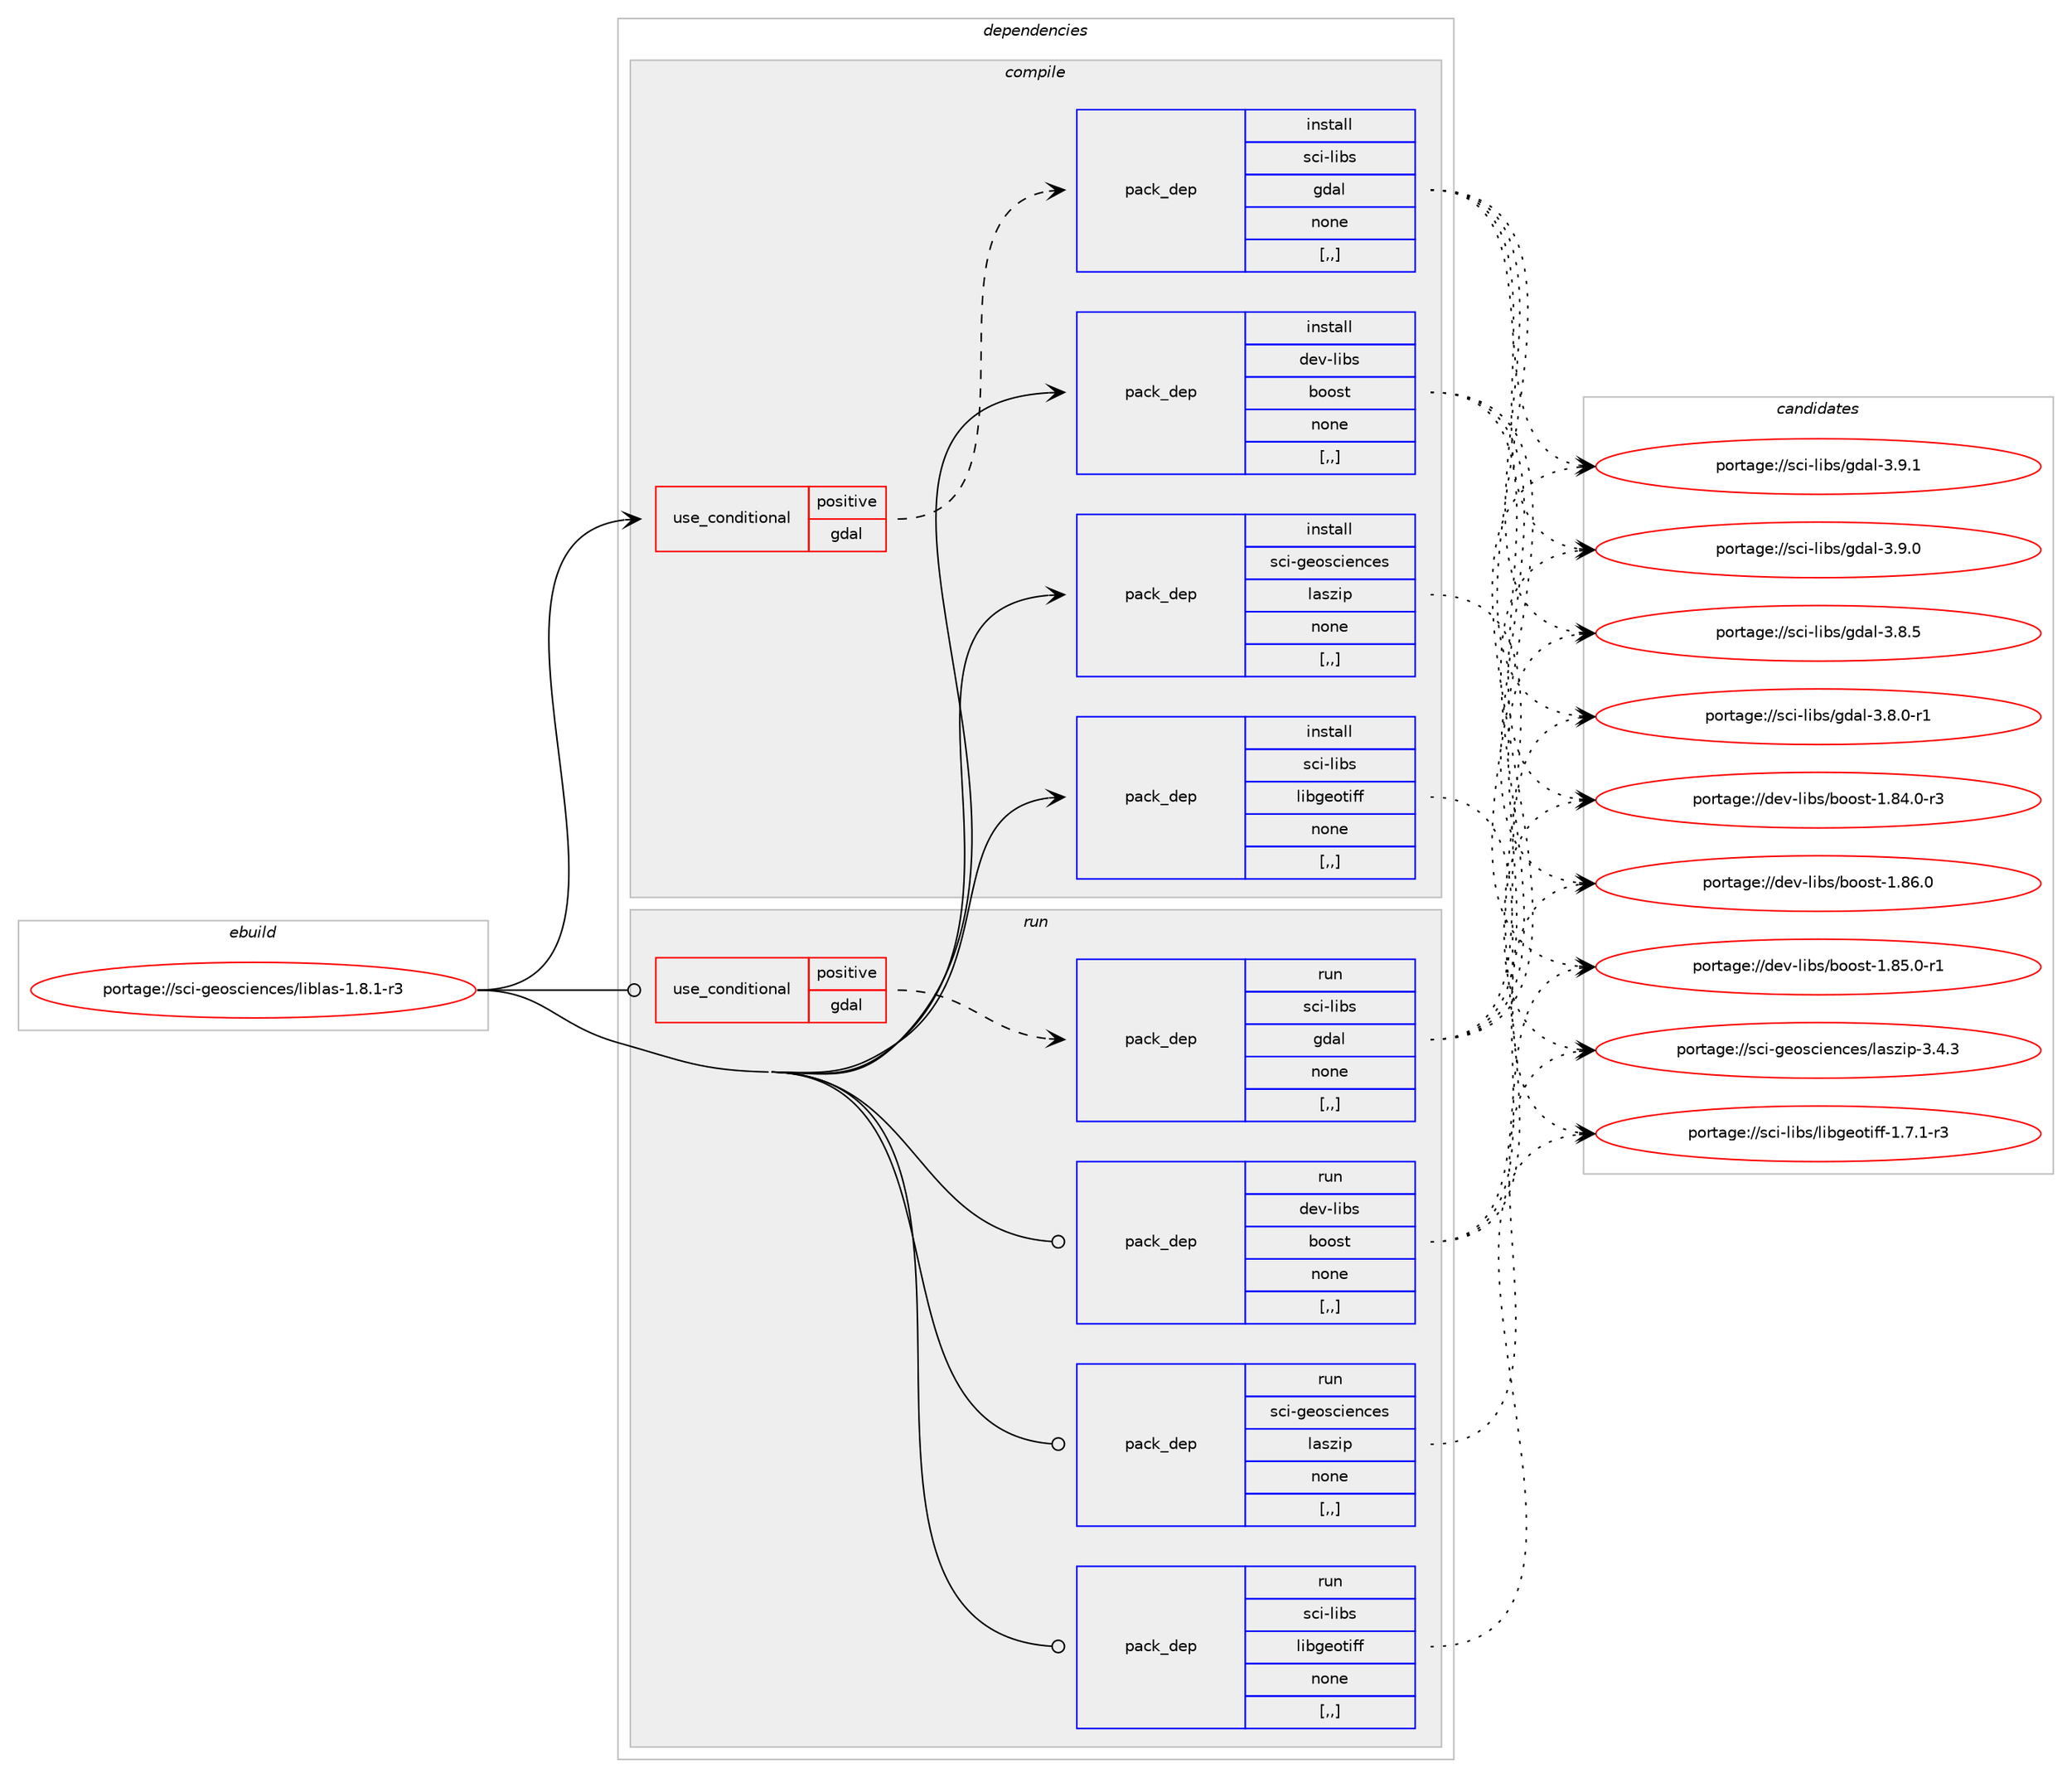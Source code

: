 digraph prolog {

# *************
# Graph options
# *************

newrank=true;
concentrate=true;
compound=true;
graph [rankdir=LR,fontname=Helvetica,fontsize=10,ranksep=1.5];#, ranksep=2.5, nodesep=0.2];
edge  [arrowhead=vee];
node  [fontname=Helvetica,fontsize=10];

# **********
# The ebuild
# **********

subgraph cluster_leftcol {
color=gray;
label=<<i>ebuild</i>>;
id [label="portage://sci-geosciences/liblas-1.8.1-r3", color=red, width=4, href="../sci-geosciences/liblas-1.8.1-r3.svg"];
}

# ****************
# The dependencies
# ****************

subgraph cluster_midcol {
color=gray;
label=<<i>dependencies</i>>;
subgraph cluster_compile {
fillcolor="#eeeeee";
style=filled;
label=<<i>compile</i>>;
subgraph cond238466 {
dependency906477 [label=<<TABLE BORDER="0" CELLBORDER="1" CELLSPACING="0" CELLPADDING="4"><TR><TD ROWSPAN="3" CELLPADDING="10">use_conditional</TD></TR><TR><TD>positive</TD></TR><TR><TD>gdal</TD></TR></TABLE>>, shape=none, color=red];
subgraph pack661418 {
dependency906478 [label=<<TABLE BORDER="0" CELLBORDER="1" CELLSPACING="0" CELLPADDING="4" WIDTH="220"><TR><TD ROWSPAN="6" CELLPADDING="30">pack_dep</TD></TR><TR><TD WIDTH="110">install</TD></TR><TR><TD>sci-libs</TD></TR><TR><TD>gdal</TD></TR><TR><TD>none</TD></TR><TR><TD>[,,]</TD></TR></TABLE>>, shape=none, color=blue];
}
dependency906477:e -> dependency906478:w [weight=20,style="dashed",arrowhead="vee"];
}
id:e -> dependency906477:w [weight=20,style="solid",arrowhead="vee"];
subgraph pack661419 {
dependency906479 [label=<<TABLE BORDER="0" CELLBORDER="1" CELLSPACING="0" CELLPADDING="4" WIDTH="220"><TR><TD ROWSPAN="6" CELLPADDING="30">pack_dep</TD></TR><TR><TD WIDTH="110">install</TD></TR><TR><TD>dev-libs</TD></TR><TR><TD>boost</TD></TR><TR><TD>none</TD></TR><TR><TD>[,,]</TD></TR></TABLE>>, shape=none, color=blue];
}
id:e -> dependency906479:w [weight=20,style="solid",arrowhead="vee"];
subgraph pack661420 {
dependency906480 [label=<<TABLE BORDER="0" CELLBORDER="1" CELLSPACING="0" CELLPADDING="4" WIDTH="220"><TR><TD ROWSPAN="6" CELLPADDING="30">pack_dep</TD></TR><TR><TD WIDTH="110">install</TD></TR><TR><TD>sci-geosciences</TD></TR><TR><TD>laszip</TD></TR><TR><TD>none</TD></TR><TR><TD>[,,]</TD></TR></TABLE>>, shape=none, color=blue];
}
id:e -> dependency906480:w [weight=20,style="solid",arrowhead="vee"];
subgraph pack661421 {
dependency906481 [label=<<TABLE BORDER="0" CELLBORDER="1" CELLSPACING="0" CELLPADDING="4" WIDTH="220"><TR><TD ROWSPAN="6" CELLPADDING="30">pack_dep</TD></TR><TR><TD WIDTH="110">install</TD></TR><TR><TD>sci-libs</TD></TR><TR><TD>libgeotiff</TD></TR><TR><TD>none</TD></TR><TR><TD>[,,]</TD></TR></TABLE>>, shape=none, color=blue];
}
id:e -> dependency906481:w [weight=20,style="solid",arrowhead="vee"];
}
subgraph cluster_compileandrun {
fillcolor="#eeeeee";
style=filled;
label=<<i>compile and run</i>>;
}
subgraph cluster_run {
fillcolor="#eeeeee";
style=filled;
label=<<i>run</i>>;
subgraph cond238467 {
dependency906482 [label=<<TABLE BORDER="0" CELLBORDER="1" CELLSPACING="0" CELLPADDING="4"><TR><TD ROWSPAN="3" CELLPADDING="10">use_conditional</TD></TR><TR><TD>positive</TD></TR><TR><TD>gdal</TD></TR></TABLE>>, shape=none, color=red];
subgraph pack661422 {
dependency906483 [label=<<TABLE BORDER="0" CELLBORDER="1" CELLSPACING="0" CELLPADDING="4" WIDTH="220"><TR><TD ROWSPAN="6" CELLPADDING="30">pack_dep</TD></TR><TR><TD WIDTH="110">run</TD></TR><TR><TD>sci-libs</TD></TR><TR><TD>gdal</TD></TR><TR><TD>none</TD></TR><TR><TD>[,,]</TD></TR></TABLE>>, shape=none, color=blue];
}
dependency906482:e -> dependency906483:w [weight=20,style="dashed",arrowhead="vee"];
}
id:e -> dependency906482:w [weight=20,style="solid",arrowhead="odot"];
subgraph pack661423 {
dependency906484 [label=<<TABLE BORDER="0" CELLBORDER="1" CELLSPACING="0" CELLPADDING="4" WIDTH="220"><TR><TD ROWSPAN="6" CELLPADDING="30">pack_dep</TD></TR><TR><TD WIDTH="110">run</TD></TR><TR><TD>dev-libs</TD></TR><TR><TD>boost</TD></TR><TR><TD>none</TD></TR><TR><TD>[,,]</TD></TR></TABLE>>, shape=none, color=blue];
}
id:e -> dependency906484:w [weight=20,style="solid",arrowhead="odot"];
subgraph pack661424 {
dependency906485 [label=<<TABLE BORDER="0" CELLBORDER="1" CELLSPACING="0" CELLPADDING="4" WIDTH="220"><TR><TD ROWSPAN="6" CELLPADDING="30">pack_dep</TD></TR><TR><TD WIDTH="110">run</TD></TR><TR><TD>sci-geosciences</TD></TR><TR><TD>laszip</TD></TR><TR><TD>none</TD></TR><TR><TD>[,,]</TD></TR></TABLE>>, shape=none, color=blue];
}
id:e -> dependency906485:w [weight=20,style="solid",arrowhead="odot"];
subgraph pack661425 {
dependency906486 [label=<<TABLE BORDER="0" CELLBORDER="1" CELLSPACING="0" CELLPADDING="4" WIDTH="220"><TR><TD ROWSPAN="6" CELLPADDING="30">pack_dep</TD></TR><TR><TD WIDTH="110">run</TD></TR><TR><TD>sci-libs</TD></TR><TR><TD>libgeotiff</TD></TR><TR><TD>none</TD></TR><TR><TD>[,,]</TD></TR></TABLE>>, shape=none, color=blue];
}
id:e -> dependency906486:w [weight=20,style="solid",arrowhead="odot"];
}
}

# **************
# The candidates
# **************

subgraph cluster_choices {
rank=same;
color=gray;
label=<<i>candidates</i>>;

subgraph choice661418 {
color=black;
nodesep=1;
choice1159910545108105981154710310097108455146574649 [label="portage://sci-libs/gdal-3.9.1", color=red, width=4,href="../sci-libs/gdal-3.9.1.svg"];
choice1159910545108105981154710310097108455146574648 [label="portage://sci-libs/gdal-3.9.0", color=red, width=4,href="../sci-libs/gdal-3.9.0.svg"];
choice1159910545108105981154710310097108455146564653 [label="portage://sci-libs/gdal-3.8.5", color=red, width=4,href="../sci-libs/gdal-3.8.5.svg"];
choice11599105451081059811547103100971084551465646484511449 [label="portage://sci-libs/gdal-3.8.0-r1", color=red, width=4,href="../sci-libs/gdal-3.8.0-r1.svg"];
dependency906478:e -> choice1159910545108105981154710310097108455146574649:w [style=dotted,weight="100"];
dependency906478:e -> choice1159910545108105981154710310097108455146574648:w [style=dotted,weight="100"];
dependency906478:e -> choice1159910545108105981154710310097108455146564653:w [style=dotted,weight="100"];
dependency906478:e -> choice11599105451081059811547103100971084551465646484511449:w [style=dotted,weight="100"];
}
subgraph choice661419 {
color=black;
nodesep=1;
choice1001011184510810598115479811111111511645494656544648 [label="portage://dev-libs/boost-1.86.0", color=red, width=4,href="../dev-libs/boost-1.86.0.svg"];
choice10010111845108105981154798111111115116454946565346484511449 [label="portage://dev-libs/boost-1.85.0-r1", color=red, width=4,href="../dev-libs/boost-1.85.0-r1.svg"];
choice10010111845108105981154798111111115116454946565246484511451 [label="portage://dev-libs/boost-1.84.0-r3", color=red, width=4,href="../dev-libs/boost-1.84.0-r3.svg"];
dependency906479:e -> choice1001011184510810598115479811111111511645494656544648:w [style=dotted,weight="100"];
dependency906479:e -> choice10010111845108105981154798111111115116454946565346484511449:w [style=dotted,weight="100"];
dependency906479:e -> choice10010111845108105981154798111111115116454946565246484511451:w [style=dotted,weight="100"];
}
subgraph choice661420 {
color=black;
nodesep=1;
choice115991054510310111111599105101110991011154710897115122105112455146524651 [label="portage://sci-geosciences/laszip-3.4.3", color=red, width=4,href="../sci-geosciences/laszip-3.4.3.svg"];
dependency906480:e -> choice115991054510310111111599105101110991011154710897115122105112455146524651:w [style=dotted,weight="100"];
}
subgraph choice661421 {
color=black;
nodesep=1;
choice11599105451081059811547108105981031011111161051021024549465546494511451 [label="portage://sci-libs/libgeotiff-1.7.1-r3", color=red, width=4,href="../sci-libs/libgeotiff-1.7.1-r3.svg"];
dependency906481:e -> choice11599105451081059811547108105981031011111161051021024549465546494511451:w [style=dotted,weight="100"];
}
subgraph choice661422 {
color=black;
nodesep=1;
choice1159910545108105981154710310097108455146574649 [label="portage://sci-libs/gdal-3.9.1", color=red, width=4,href="../sci-libs/gdal-3.9.1.svg"];
choice1159910545108105981154710310097108455146574648 [label="portage://sci-libs/gdal-3.9.0", color=red, width=4,href="../sci-libs/gdal-3.9.0.svg"];
choice1159910545108105981154710310097108455146564653 [label="portage://sci-libs/gdal-3.8.5", color=red, width=4,href="../sci-libs/gdal-3.8.5.svg"];
choice11599105451081059811547103100971084551465646484511449 [label="portage://sci-libs/gdal-3.8.0-r1", color=red, width=4,href="../sci-libs/gdal-3.8.0-r1.svg"];
dependency906483:e -> choice1159910545108105981154710310097108455146574649:w [style=dotted,weight="100"];
dependency906483:e -> choice1159910545108105981154710310097108455146574648:w [style=dotted,weight="100"];
dependency906483:e -> choice1159910545108105981154710310097108455146564653:w [style=dotted,weight="100"];
dependency906483:e -> choice11599105451081059811547103100971084551465646484511449:w [style=dotted,weight="100"];
}
subgraph choice661423 {
color=black;
nodesep=1;
choice1001011184510810598115479811111111511645494656544648 [label="portage://dev-libs/boost-1.86.0", color=red, width=4,href="../dev-libs/boost-1.86.0.svg"];
choice10010111845108105981154798111111115116454946565346484511449 [label="portage://dev-libs/boost-1.85.0-r1", color=red, width=4,href="../dev-libs/boost-1.85.0-r1.svg"];
choice10010111845108105981154798111111115116454946565246484511451 [label="portage://dev-libs/boost-1.84.0-r3", color=red, width=4,href="../dev-libs/boost-1.84.0-r3.svg"];
dependency906484:e -> choice1001011184510810598115479811111111511645494656544648:w [style=dotted,weight="100"];
dependency906484:e -> choice10010111845108105981154798111111115116454946565346484511449:w [style=dotted,weight="100"];
dependency906484:e -> choice10010111845108105981154798111111115116454946565246484511451:w [style=dotted,weight="100"];
}
subgraph choice661424 {
color=black;
nodesep=1;
choice115991054510310111111599105101110991011154710897115122105112455146524651 [label="portage://sci-geosciences/laszip-3.4.3", color=red, width=4,href="../sci-geosciences/laszip-3.4.3.svg"];
dependency906485:e -> choice115991054510310111111599105101110991011154710897115122105112455146524651:w [style=dotted,weight="100"];
}
subgraph choice661425 {
color=black;
nodesep=1;
choice11599105451081059811547108105981031011111161051021024549465546494511451 [label="portage://sci-libs/libgeotiff-1.7.1-r3", color=red, width=4,href="../sci-libs/libgeotiff-1.7.1-r3.svg"];
dependency906486:e -> choice11599105451081059811547108105981031011111161051021024549465546494511451:w [style=dotted,weight="100"];
}
}

}
